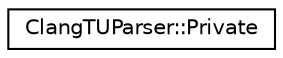 digraph "Graphical Class Hierarchy"
{
 // LATEX_PDF_SIZE
  edge [fontname="Helvetica",fontsize="10",labelfontname="Helvetica",labelfontsize="10"];
  node [fontname="Helvetica",fontsize="10",shape=record];
  rankdir="LR";
  Node0 [label="ClangTUParser::Private",height=0.2,width=0.4,color="black", fillcolor="white", style="filled",URL="$classClangTUParser_1_1Private.html",tooltip=" "];
}
